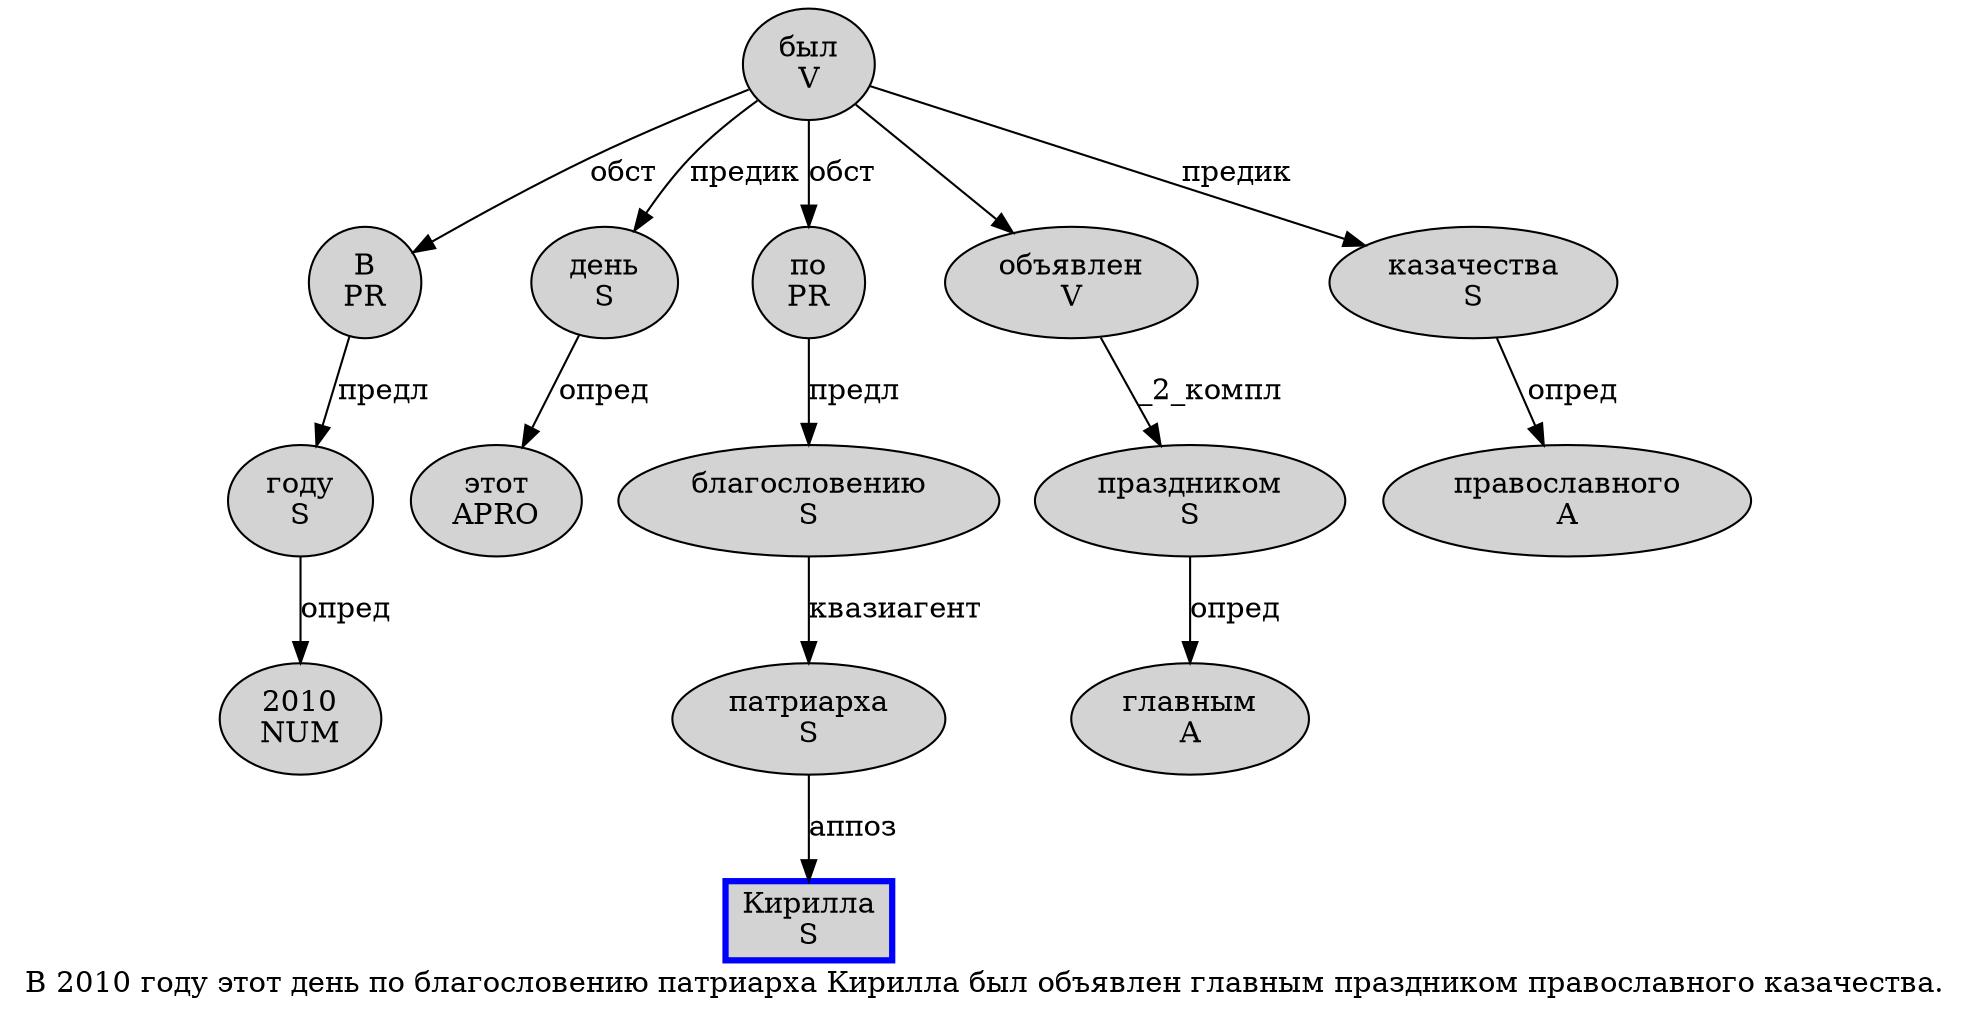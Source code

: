 digraph SENTENCE_924 {
	graph [label="В 2010 году этот день по благословению патриарха Кирилла был объявлен главным праздником православного казачества."]
	node [style=filled]
		0 [label="В
PR" color="" fillcolor=lightgray penwidth=1 shape=ellipse]
		1 [label="2010
NUM" color="" fillcolor=lightgray penwidth=1 shape=ellipse]
		2 [label="году
S" color="" fillcolor=lightgray penwidth=1 shape=ellipse]
		3 [label="этот
APRO" color="" fillcolor=lightgray penwidth=1 shape=ellipse]
		4 [label="день
S" color="" fillcolor=lightgray penwidth=1 shape=ellipse]
		5 [label="по
PR" color="" fillcolor=lightgray penwidth=1 shape=ellipse]
		6 [label="благословению
S" color="" fillcolor=lightgray penwidth=1 shape=ellipse]
		7 [label="патриарха
S" color="" fillcolor=lightgray penwidth=1 shape=ellipse]
		8 [label="Кирилла
S" color=blue fillcolor=lightgray penwidth=3 shape=box]
		9 [label="был
V" color="" fillcolor=lightgray penwidth=1 shape=ellipse]
		10 [label="объявлен
V" color="" fillcolor=lightgray penwidth=1 shape=ellipse]
		11 [label="главным
A" color="" fillcolor=lightgray penwidth=1 shape=ellipse]
		12 [label="праздником
S" color="" fillcolor=lightgray penwidth=1 shape=ellipse]
		13 [label="православного
A" color="" fillcolor=lightgray penwidth=1 shape=ellipse]
		14 [label="казачества
S" color="" fillcolor=lightgray penwidth=1 shape=ellipse]
			2 -> 1 [label="опред"]
			10 -> 12 [label="_2_компл"]
			14 -> 13 [label="опред"]
			5 -> 6 [label="предл"]
			0 -> 2 [label="предл"]
			7 -> 8 [label="аппоз"]
			6 -> 7 [label="квазиагент"]
			9 -> 0 [label="обст"]
			9 -> 4 [label="предик"]
			9 -> 5 [label="обст"]
			9 -> 10
			9 -> 14 [label="предик"]
			12 -> 11 [label="опред"]
			4 -> 3 [label="опред"]
}